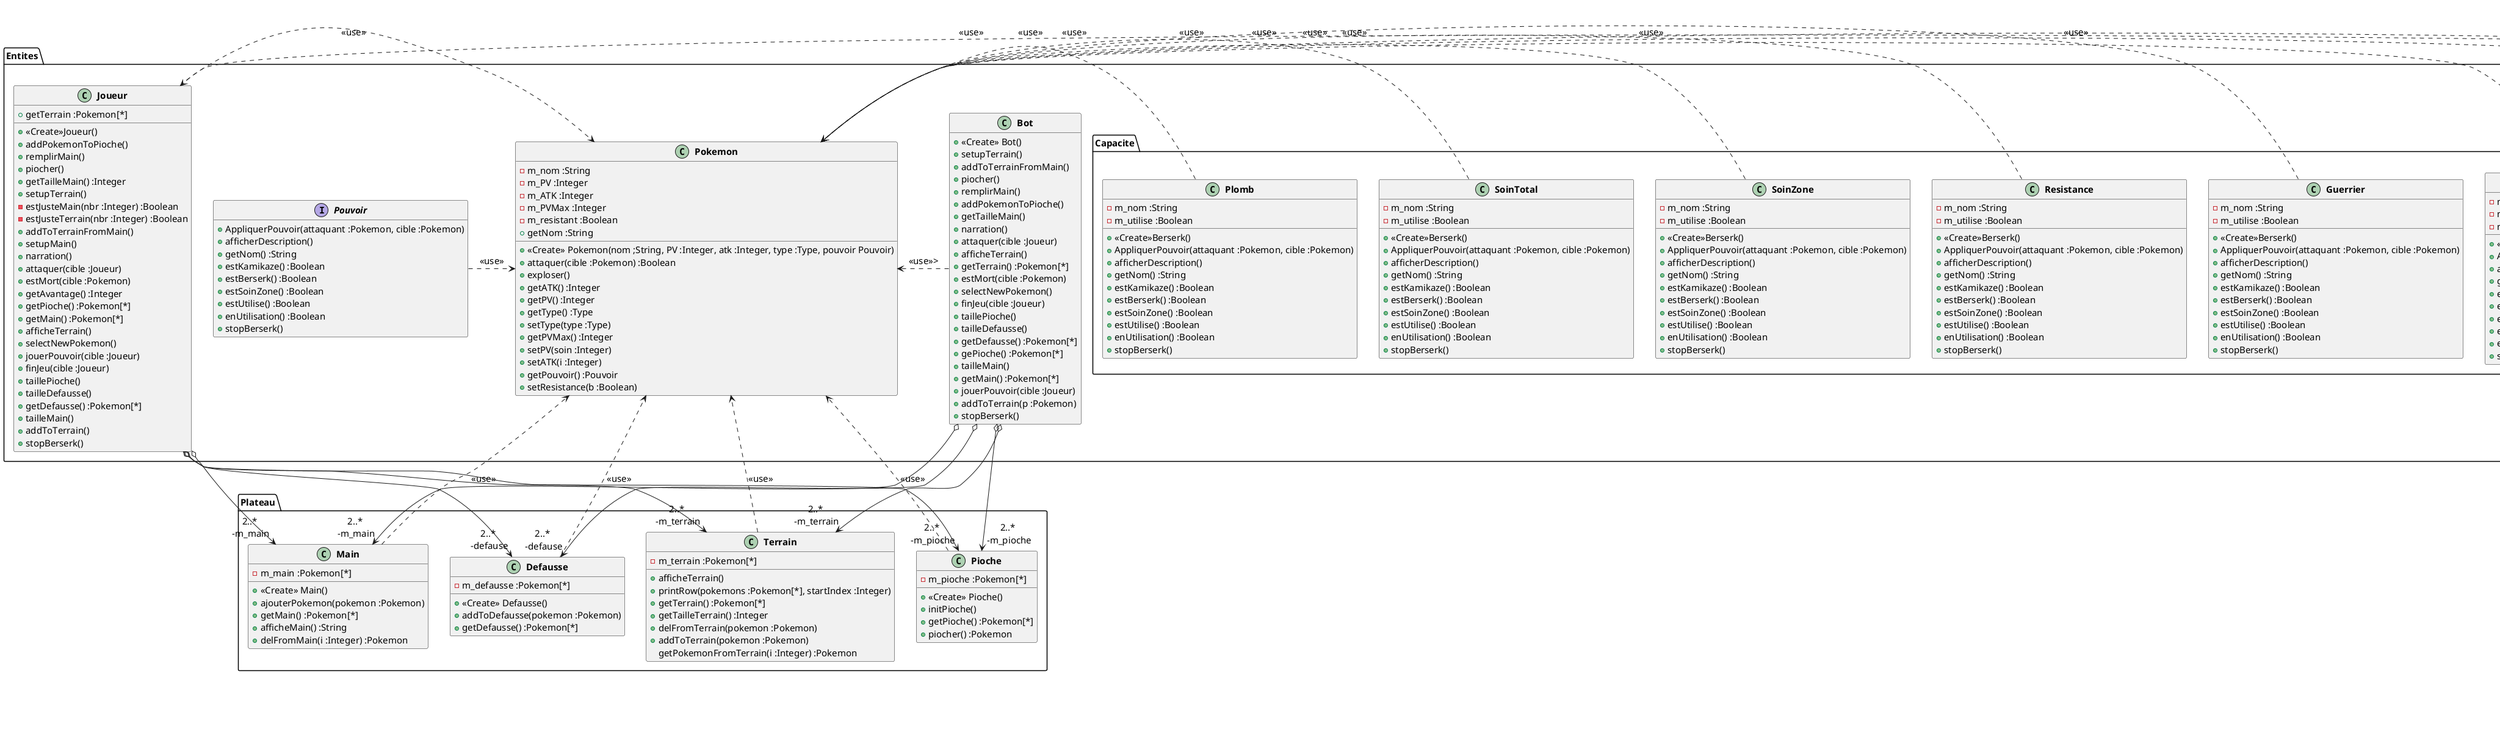 @startuml
scale 1
skinparam classFontStyle Bold
skinparam defaultFontSize 15
hide empty members
skinparam classAttribute IconSize 0
skinparam classFontStyle Bold
hide enum methods


class jeu
{
    +main(String[] argrs)
    +estPret() :Boolean
    +jeuAIFirst(j1 : Joueur, j2 Joueur)
    +jeuUserFirst(j1 : Joueur, j2 Joueur)
    +startGame(j1 : Joueur, j2 Joueur)
}

package Utilitaires
{
    class Utils
    {
        +getRandomPouvoir() :Pouvoir
        +getRandomPV() :Integer
        +getRandomATK() :Integer
        +getRandomNom() :String
        +getRandomFirstPlayer() :Integer
    }
}

package Testes
{
    class BerserkTest
    {
        +main(String[] argrs)
    }

    class EtherTest
    {
        +main(String[] argrs)
    }

    class GuerrierTest
    {
        +main(String[] argrs)
    }

    class KamikazeTest
    {
        +main(String[] argrs)
    }

    class PlombTest
    {
        +main(String[] argrs)
    }

    class ResistanceTest
    {
        +main(String[] argrs)
    }

    class SoinTotalTest
    {
        +main(String[] argrs)
    }

    class SoinZoneTest
    {
        +main(String[] argrs)
    }
}

package Plateau
{
    class Defausse
    {
        -m_defausse :Pokemon[*]
        +<<Create>> Defausse()
        +addToDefausse(pokemon :Pokemon)
        +getDefausse() :Pokemon[*]
    }

    class Main
    {
        -m_main :Pokemon[*]
        +<<Create>> Main()
        +ajouterPokemon(pokemon :Pokemon)
        +getMain() :Pokemon[*]
        +afficheMain() :String
        +delFromMain(i :Integer) :Pokemon
    }

    class Pioche
    {
        -m_pioche :Pokemon[*]
        +<<Create>> Pioche()
        +initPioche()
        +getPioche() :Pokemon[*]
        +piocher() :Pokemon
    }

    class Terrain
    {
        -m_terrain :Pokemon[*]
        +afficheTerrain()
        +printRow(pokemons :Pokemon[*], startIndex :Integer)
        +getTerrain() :Pokemon[*]
        +getTailleTerrain() :Integer
        +delFromTerrain(pokemon :Pokemon)
        +addToTerrain(pokemon :Pokemon)
        getPokemonFromTerrain(i :Integer) :Pokemon
    }
}

package Entites
{
    class Bot
    {
        +<<Create>> Bot()
        +setupTerrain()
        +addToTerrainFromMain()
        +piocher()
        +remplirMain()
        +addPokemonToPioche()
        +getTailleMain()
        +narration()
        +attaquer(cible :Joueur)
        +afficheTerrain()
        +getTerrain() :Pokemon[*]
        +estMort(cible :Pokemon)
        +selectNewPokemon()
        +finJeu(cible :Joueur)
        +taillePioche()
        +tailleDefausse()
        +getDefausse() :Pokemon[*]
        +gePioche() :Pokemon[*]
        +tailleMain()
        +getMain() :Pokemon[*]
        +jouerPouvoir(cible :Joueur)
        +addToTerrain(p :Pokemon)
        +stopBerserk()
    }

    class Joueur
    {
        +<<Create>>Joueur()
        +addPokemonToPioche()
        +remplirMain()
        +piocher()
        +getTailleMain() :Integer
        +getTerrain :Pokemon[*]
        +setupTerrain()
        -estJusteMain(nbr :Integer) :Boolean
        -estJusteTerrain(nbr :Integer) :Boolean
        +addToTerrainFromMain()
        +setupMain()
        +narration()
        +attaquer(cible :Joueur)
        +estMort(cible :Pokemon)
        +getAvantage() :Integer
        +getPioche() :Pokemon[*]
        +getMain() :Pokemon[*]
        +afficheTerrain()
        +selectNewPokemon()
        +jouerPouvoir(cible :Joueur)
        +finJeu(cible :Joueur)
        +taillePioche()
        +tailleDefausse()
        +getDefausse() :Pokemon[*]
        +tailleMain()
        +addToTerrain()
        +stopBerserk()
    }

    class Pokemon
    {
        -m_nom :String
        -m_PV :Integer
        -m_ATK :Integer
        -m_PVMax :Integer
        -m_resistant :Boolean
        +<<Create>> Pokemon(nom ;String, PV :Integer, atk :Integer, type :Type, pouvoir Pouvoir)
        +attaquer(cible :Pokemon) :Boolean
        +exploser()
        +getNom :String
        +getATK() :Integer
        +getPV() :Integer
        +getType() :Type
        +setType(type :Type)
        +getPVMax() :Integer
        +setPV(soin :Integer)
        +setATK(i :Integer)
        +getPouvoir() :Pouvoir
        +setResistance(b :Boolean)
    }

    interface Pouvoir
    {
        +AppliquerPouvoir(attaquant :Pokemon, cible :Pokemon)
        +afficherDescription()
        +getNom() :String
        +estKamikaze() :Boolean
        +estBerserk() :Boolean
        +estSoinZone() :Boolean
        +estUtilise() :Boolean
        +enUtilisation() :Boolean
        +stopBerserk()
    }

    package Capacite
    {
        class Berserk
        {
            -m_nom :String
            -m_utilise :Boolean
            -m_enCours :Boolean
            +<<Create>>Berserk()
            +AppliquerPouvoir(attaquant :Pokemon, cible :Pokemon)
            +afficherDescription()
            +getNom() :String
            +estKamikaze() :Boolean
            +estBerserk() :Boolean
            +estSoinZone() :Boolean
            +estUtilise() :Boolean
            +enUtilisation() :Boolean
            +stopBerserk()
        }

        class Ether
        {
            -m_nom :String
            -m_utilise :Boolean
            +<<Create>>Berserk()
            +AppliquerPouvoir(attaquant :Pokemon, cible :Pokemon)
            +afficherDescription()
            +getNom() :String
            +estKamikaze() :Boolean
            +estBerserk() :Boolean
            +estSoinZone() :Boolean
            +estUtilise() :Boolean
            +enUtilisation() :Boolean
            +stopBerserk()
        }

        class Guerrier
        {
            -m_nom :String
            -m_utilise :Boolean
            +<<Create>>Berserk()
            +AppliquerPouvoir(attaquant :Pokemon, cible :Pokemon)
            +afficherDescription()
            +getNom() :String
            +estKamikaze() :Boolean
            +estBerserk() :Boolean
            +estSoinZone() :Boolean
            +estUtilise() :Boolean
            +enUtilisation() :Boolean
            +stopBerserk()
        }

        class Kamikaze
        {
            -m_nom :String
            -m_utilise :Boolean
            +<<Create>>Berserk()
            +AppliquerPouvoir(attaquant :Pokemon, cible :Pokemon)
            +afficherDescription()
            +getNom() :String
            +estKamikaze() :Boolean
            +estBerserk() :Boolean
            +estSoinZone() :Boolean
            +estUtilise() :Boolean
            +enUtilisation() :Boolean
            +stopBerserk()
        }

        class Plomb
        {
            -m_nom :String
            -m_utilise :Boolean
            +<<Create>>Berserk()
            +AppliquerPouvoir(attaquant :Pokemon, cible :Pokemon)
            +afficherDescription()
            +getNom() :String
            +estKamikaze() :Boolean
            +estBerserk() :Boolean
            +estSoinZone() :Boolean
            +estUtilise() :Boolean
            +enUtilisation() :Boolean
            +stopBerserk()
        }

        class Resistance
        {
            -m_nom :String
            -m_utilise :Boolean
            +<<Create>>Berserk()
            +AppliquerPouvoir(attaquant :Pokemon, cible :Pokemon)
            +afficherDescription()
            +getNom() :String
            +estKamikaze() :Boolean
            +estBerserk() :Boolean
            +estSoinZone() :Boolean
            +estUtilise() :Boolean
            +enUtilisation() :Boolean
            +stopBerserk()
        }

        class SoinTotal
        {
            -m_nom :String
            -m_utilise :Boolean
            +<<Create>>Berserk()
            +AppliquerPouvoir(attaquant :Pokemon, cible :Pokemon)
            +afficherDescription()
            +getNom() :String
            +estKamikaze() :Boolean
            +estBerserk() :Boolean
            +estSoinZone() :Boolean
            +estUtilise() :Boolean
            +enUtilisation() :Boolean
            +stopBerserk()
        }

        class SoinZone
        {
            -m_nom :String
            -m_utilise :Boolean
            +<<Create>>Berserk()
            +AppliquerPouvoir(attaquant :Pokemon, cible :Pokemon)
            +afficherDescription()
            +getNom() :String
            +estKamikaze() :Boolean
            +estBerserk() :Boolean
            +estSoinZone() :Boolean
            +estUtilise() :Boolean
            +enUtilisation() :Boolean
            +stopBerserk()
        }
Defausse .> Pokemon : <<use>>
Pioche .> Pokemon : <<use>>
Main .> Pokemon : <<use>>
Terrain .> Pokemon : <<use>>
Bot .> Pokemon : <<use>>>
Joueur .> Pokemon : <<use>>
Pouvoir .> Pokemon :<<use>>
Berserk .> Pokemon :<<use>>
Guerrier .> Pokemon :<<use>>
Resistance .> Pokemon :<<use>>
SoinZone .> Pokemon :<<use>>
SoinTotal .> Pokemon :<<use>>
Plomb .> Pokemon :<<use>>
Kamikaze .> Pokemon :<<use>>
Ether .> Pokemon :<<use>>
jeu .> Joueur  :<<use>>

Joueur o-->  "2..*\n -m_pioche" Pioche
Joueur o-->  "2..*\n -m_main" Main
Joueur o-->  "2..*\n -m_terrain" Terrain
Joueur o-->  "2..*\n -defause" Defausse

Bot o-->  "2..*\n -m_pioche" Pioche
Bot o-->  "2..*\n -m_main" Main
Bot o-->  "2..*\n -m_terrain" Terrain
Bot o-->  "2..*\n -defause" Defausse

}

@enduml